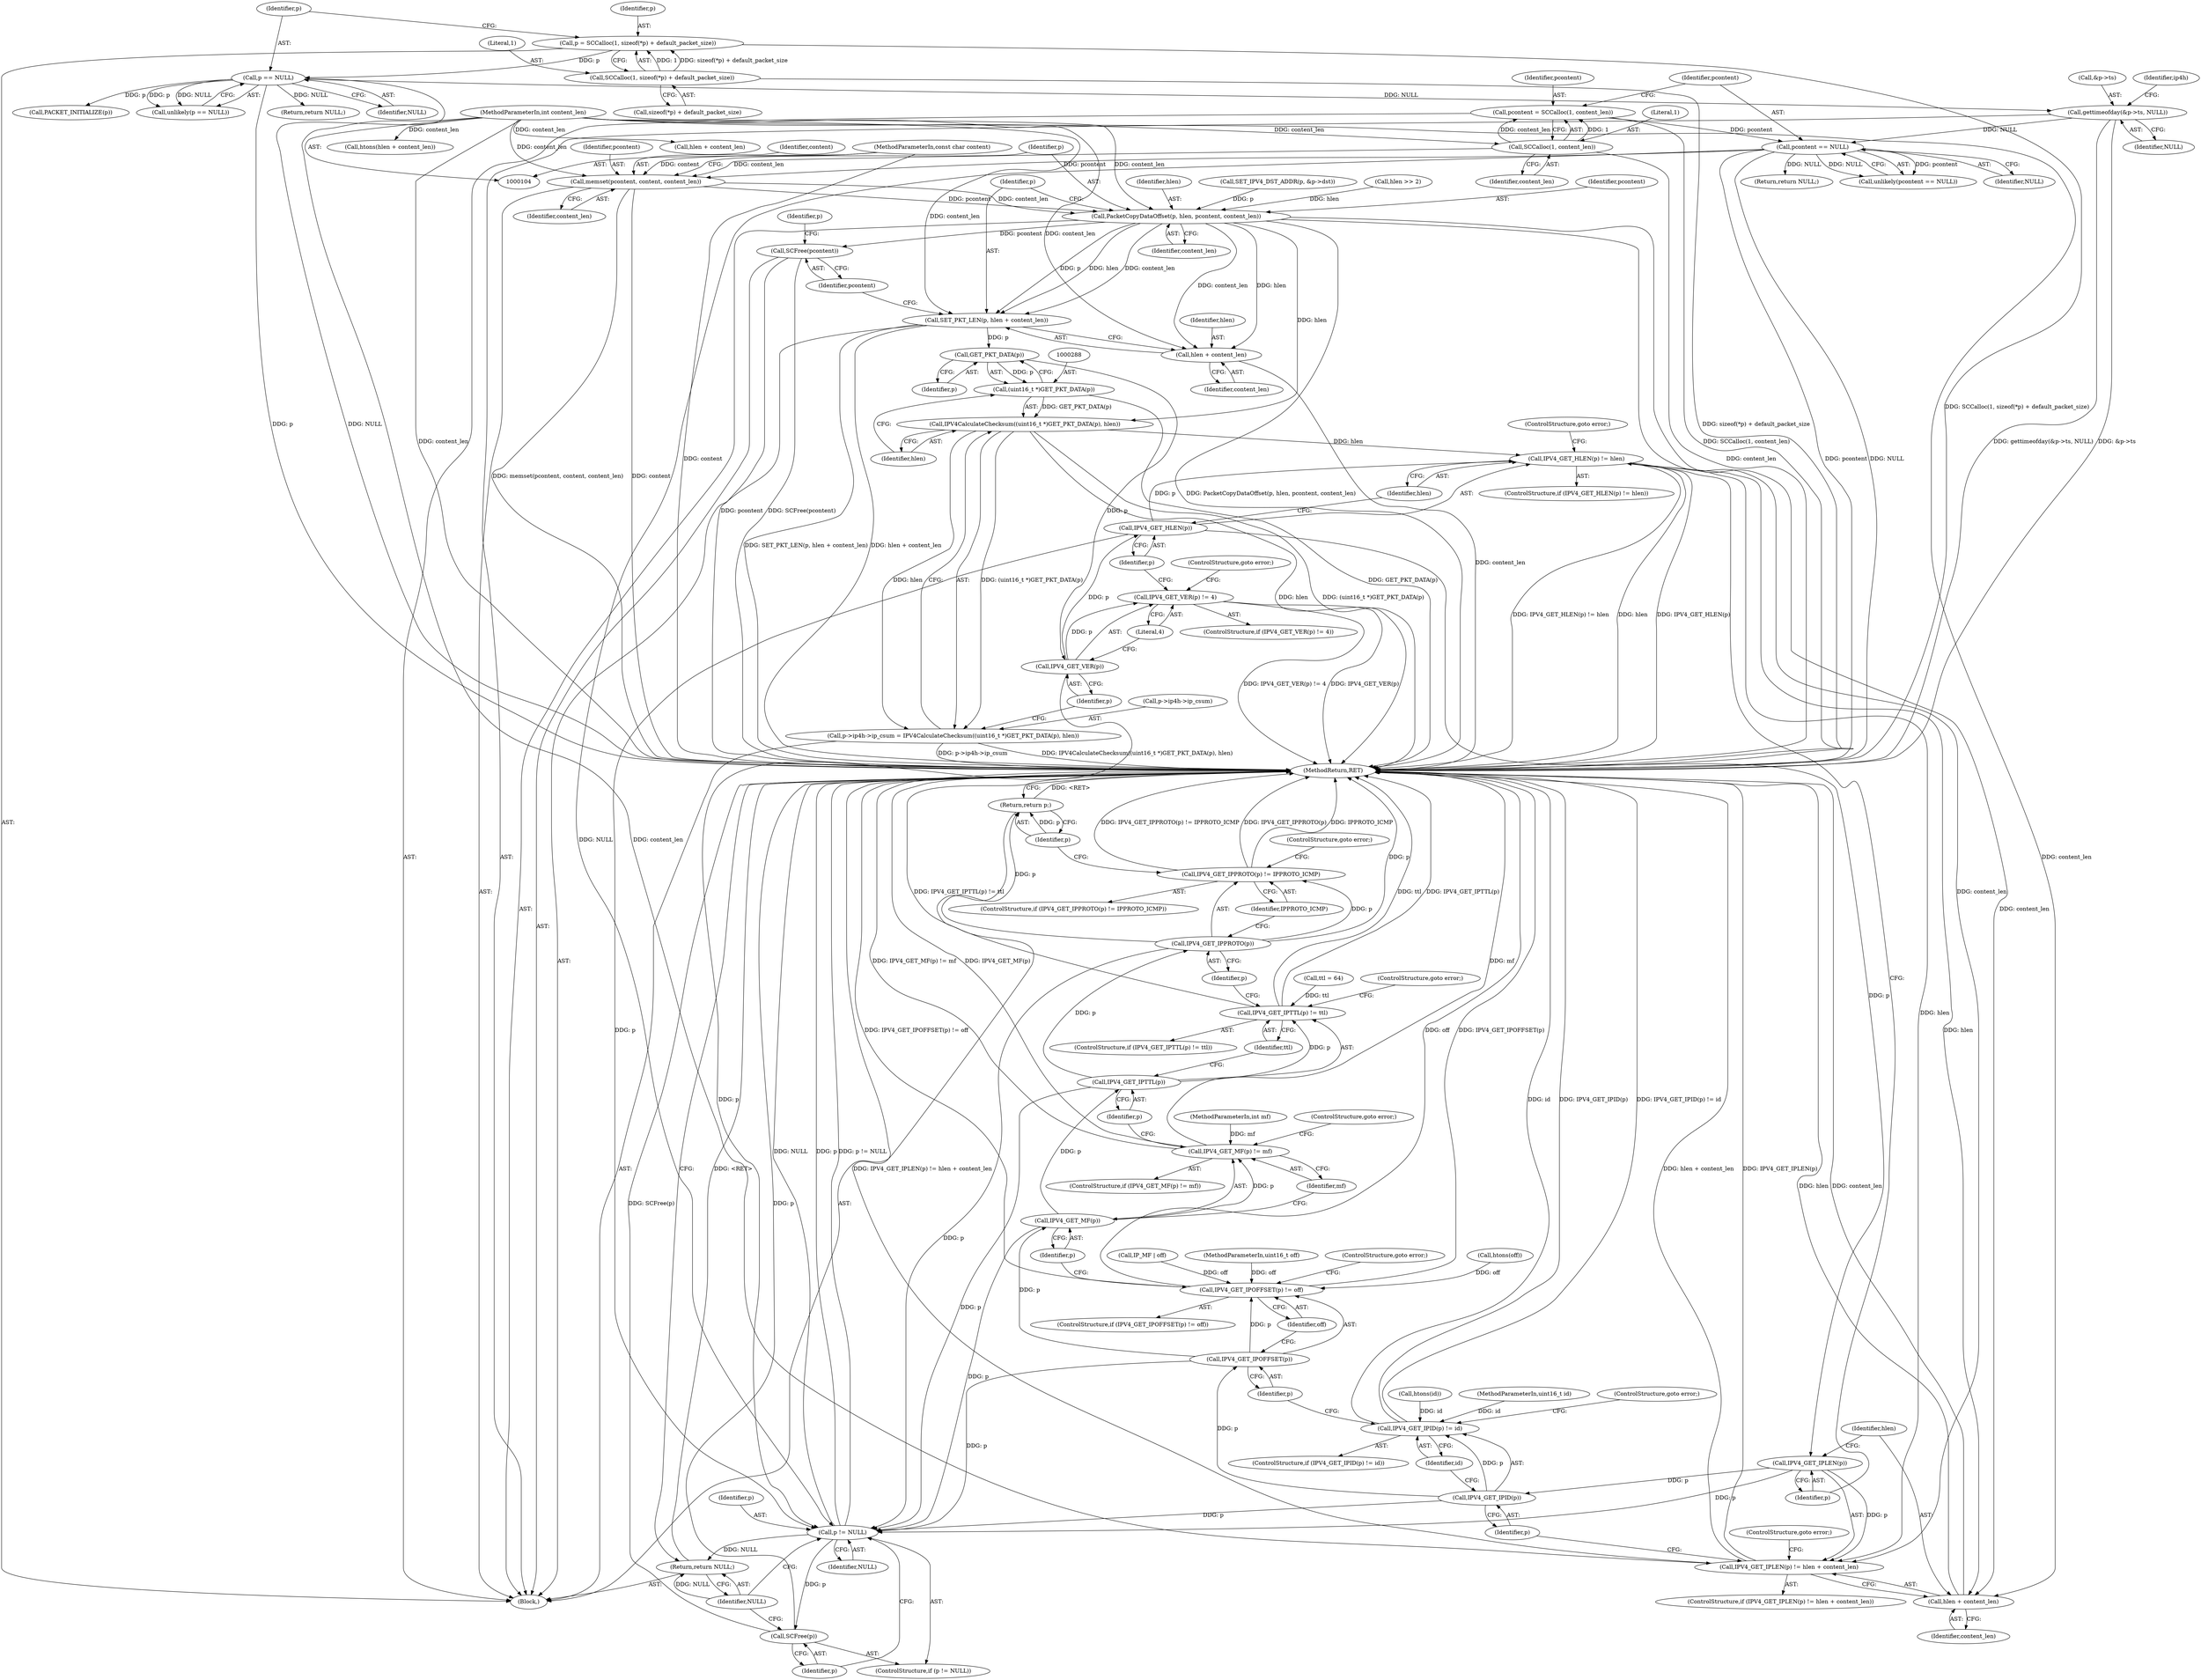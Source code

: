 digraph "1_suricata_4a04f814b15762eb446a5ead4d69d021512df6f8_0@API" {
"1000264" [label="(Call,memset(pcontent, content, content_len))"];
"1000259" [label="(Call,pcontent == NULL)"];
"1000252" [label="(Call,pcontent = SCCalloc(1, content_len))"];
"1000254" [label="(Call,SCCalloc(1, content_len))"];
"1000109" [label="(MethodParameterIn,int content_len)"];
"1000143" [label="(Call,gettimeofday(&p->ts, NULL))"];
"1000136" [label="(Call,p == NULL)"];
"1000125" [label="(Call,p = SCCalloc(1, sizeof(*p) + default_packet_size))"];
"1000127" [label="(Call,SCCalloc(1, sizeof(*p) + default_packet_size))"];
"1000108" [label="(MethodParameterIn,const char content)"];
"1000268" [label="(Call,PacketCopyDataOffset(p, hlen, pcontent, content_len))"];
"1000273" [label="(Call,SET_PKT_LEN(p, hlen + content_len))"];
"1000289" [label="(Call,GET_PKT_DATA(p))"];
"1000287" [label="(Call,(uint16_t *)GET_PKT_DATA(p))"];
"1000286" [label="(Call,IPV4CalculateChecksum((uint16_t *)GET_PKT_DATA(p), hlen))"];
"1000280" [label="(Call,p->ip4h->ip_csum = IPV4CalculateChecksum((uint16_t *)GET_PKT_DATA(p), hlen))"];
"1000299" [label="(Call,IPV4_GET_HLEN(p) != hlen)"];
"1000305" [label="(Call,IPV4_GET_IPLEN(p) != hlen + content_len)"];
"1000308" [label="(Call,hlen + content_len)"];
"1000294" [label="(Call,IPV4_GET_VER(p))"];
"1000293" [label="(Call,IPV4_GET_VER(p) != 4)"];
"1000300" [label="(Call,IPV4_GET_HLEN(p))"];
"1000306" [label="(Call,IPV4_GET_IPLEN(p))"];
"1000314" [label="(Call,IPV4_GET_IPID(p))"];
"1000313" [label="(Call,IPV4_GET_IPID(p) != id)"];
"1000320" [label="(Call,IPV4_GET_IPOFFSET(p))"];
"1000319" [label="(Call,IPV4_GET_IPOFFSET(p) != off)"];
"1000326" [label="(Call,IPV4_GET_MF(p))"];
"1000325" [label="(Call,IPV4_GET_MF(p) != mf)"];
"1000332" [label="(Call,IPV4_GET_IPTTL(p))"];
"1000331" [label="(Call,IPV4_GET_IPTTL(p) != ttl)"];
"1000338" [label="(Call,IPV4_GET_IPPROTO(p))"];
"1000337" [label="(Call,IPV4_GET_IPPROTO(p) != IPPROTO_ICMP)"];
"1000342" [label="(Return,return p;)"];
"1000346" [label="(Call,p != NULL)"];
"1000349" [label="(Call,SCFree(p))"];
"1000351" [label="(Return,return NULL;)"];
"1000275" [label="(Call,hlen + content_len)"];
"1000278" [label="(Call,SCFree(pcontent))"];
"1000309" [label="(Identifier,hlen)"];
"1000339" [label="(Identifier,p)"];
"1000311" [label="(ControlStructure,goto error;)"];
"1000333" [label="(Identifier,p)"];
"1000332" [label="(Call,IPV4_GET_IPTTL(p))"];
"1000335" [label="(ControlStructure,goto error;)"];
"1000265" [label="(Identifier,pcontent)"];
"1000287" [label="(Call,(uint16_t *)GET_PKT_DATA(p))"];
"1000258" [label="(Call,unlikely(pcontent == NULL))"];
"1000330" [label="(ControlStructure,if (IPV4_GET_IPTTL(p) != ttl))"];
"1000295" [label="(Identifier,p)"];
"1000271" [label="(Identifier,pcontent)"];
"1000318" [label="(ControlStructure,if (IPV4_GET_IPOFFSET(p) != off))"];
"1000346" [label="(Call,p != NULL)"];
"1000331" [label="(Call,IPV4_GET_IPTTL(p) != ttl)"];
"1000294" [label="(Call,IPV4_GET_VER(p))"];
"1000190" [label="(Call,IP_MF | off)"];
"1000281" [label="(Call,p->ip4h->ip_csum)"];
"1000343" [label="(Identifier,p)"];
"1000255" [label="(Literal,1)"];
"1000276" [label="(Identifier,hlen)"];
"1000254" [label="(Call,SCCalloc(1, content_len))"];
"1000341" [label="(ControlStructure,goto error;)"];
"1000351" [label="(Return,return NULL;)"];
"1000120" [label="(Call,ttl = 64)"];
"1000279" [label="(Identifier,pcontent)"];
"1000260" [label="(Identifier,pcontent)"];
"1000139" [label="(Return,return NULL;)"];
"1000336" [label="(ControlStructure,if (IPV4_GET_IPPROTO(p) != IPPROTO_ICMP))"];
"1000347" [label="(Identifier,p)"];
"1000256" [label="(Identifier,content_len)"];
"1000283" [label="(Identifier,p)"];
"1000286" [label="(Call,IPV4CalculateChecksum((uint16_t *)GET_PKT_DATA(p), hlen))"];
"1000277" [label="(Identifier,content_len)"];
"1000326" [label="(Call,IPV4_GET_MF(p))"];
"1000322" [label="(Identifier,off)"];
"1000278" [label="(Call,SCFree(pcontent))"];
"1000352" [label="(Identifier,NULL)"];
"1000315" [label="(Identifier,p)"];
"1000296" [label="(Literal,4)"];
"1000175" [label="(Call,htons(id))"];
"1000338" [label="(Call,IPV4_GET_IPPROTO(p))"];
"1000168" [label="(Call,hlen + content_len)"];
"1000305" [label="(Call,IPV4_GET_IPLEN(p) != hlen + content_len)"];
"1000269" [label="(Identifier,p)"];
"1000273" [label="(Call,SET_PKT_LEN(p, hlen + content_len))"];
"1000261" [label="(Identifier,NULL)"];
"1000297" [label="(ControlStructure,goto error;)"];
"1000253" [label="(Identifier,pcontent)"];
"1000292" [label="(ControlStructure,if (IPV4_GET_VER(p) != 4))"];
"1000312" [label="(ControlStructure,if (IPV4_GET_IPID(p) != id))"];
"1000138" [label="(Identifier,NULL)"];
"1000252" [label="(Call,pcontent = SCCalloc(1, content_len))"];
"1000108" [label="(MethodParameterIn,const char content)"];
"1000109" [label="(MethodParameterIn,int content_len)"];
"1000349" [label="(Call,SCFree(p))"];
"1000291" [label="(Identifier,hlen)"];
"1000110" [label="(Block,)"];
"1000107" [label="(MethodParameterIn,int mf)"];
"1000316" [label="(Identifier,id)"];
"1000262" [label="(Return,return NULL;)"];
"1000290" [label="(Identifier,p)"];
"1000270" [label="(Identifier,hlen)"];
"1000105" [label="(MethodParameterIn,uint16_t id)"];
"1000302" [label="(Identifier,hlen)"];
"1000327" [label="(Identifier,p)"];
"1000340" [label="(Identifier,IPPROTO_ICMP)"];
"1000350" [label="(Identifier,p)"];
"1000137" [label="(Identifier,p)"];
"1000303" [label="(ControlStructure,goto error;)"];
"1000342" [label="(Return,return p;)"];
"1000319" [label="(Call,IPV4_GET_IPOFFSET(p) != off)"];
"1000144" [label="(Call,&p->ts)"];
"1000136" [label="(Call,p == NULL)"];
"1000143" [label="(Call,gettimeofday(&p->ts, NULL))"];
"1000293" [label="(Call,IPV4_GET_VER(p) != 4)"];
"1000167" [label="(Call,htons(hlen + content_len))"];
"1000314" [label="(Call,IPV4_GET_IPID(p))"];
"1000128" [label="(Literal,1)"];
"1000308" [label="(Call,hlen + content_len)"];
"1000324" [label="(ControlStructure,if (IPV4_GET_MF(p) != mf))"];
"1000106" [label="(MethodParameterIn,uint16_t off)"];
"1000267" [label="(Identifier,content_len)"];
"1000274" [label="(Identifier,p)"];
"1000298" [label="(ControlStructure,if (IPV4_GET_HLEN(p) != hlen))"];
"1000323" [label="(ControlStructure,goto error;)"];
"1000246" [label="(Call,SET_IPV4_DST_ADDR(p, &p->dst))"];
"1000151" [label="(Identifier,ip4h)"];
"1000264" [label="(Call,memset(pcontent, content, content_len))"];
"1000272" [label="(Identifier,content_len)"];
"1000141" [label="(Call,PACKET_INITIALIZE(p))"];
"1000280" [label="(Call,p->ip4h->ip_csum = IPV4CalculateChecksum((uint16_t *)GET_PKT_DATA(p), hlen))"];
"1000129" [label="(Call,sizeof(*p) + default_packet_size)"];
"1000313" [label="(Call,IPV4_GET_IPID(p) != id)"];
"1000160" [label="(Call,hlen >> 2)"];
"1000266" [label="(Identifier,content)"];
"1000268" [label="(Call,PacketCopyDataOffset(p, hlen, pcontent, content_len))"];
"1000300" [label="(Call,IPV4_GET_HLEN(p))"];
"1000317" [label="(ControlStructure,goto error;)"];
"1000348" [label="(Identifier,NULL)"];
"1000334" [label="(Identifier,ttl)"];
"1000329" [label="(ControlStructure,goto error;)"];
"1000353" [label="(MethodReturn,RET)"];
"1000304" [label="(ControlStructure,if (IPV4_GET_IPLEN(p) != hlen + content_len))"];
"1000320" [label="(Call,IPV4_GET_IPOFFSET(p))"];
"1000306" [label="(Call,IPV4_GET_IPLEN(p))"];
"1000275" [label="(Call,hlen + content_len)"];
"1000126" [label="(Identifier,p)"];
"1000299" [label="(Call,IPV4_GET_HLEN(p) != hlen)"];
"1000325" [label="(Call,IPV4_GET_MF(p) != mf)"];
"1000321" [label="(Identifier,p)"];
"1000127" [label="(Call,SCCalloc(1, sizeof(*p) + default_packet_size))"];
"1000148" [label="(Identifier,NULL)"];
"1000125" [label="(Call,p = SCCalloc(1, sizeof(*p) + default_packet_size))"];
"1000198" [label="(Call,htons(off))"];
"1000135" [label="(Call,unlikely(p == NULL))"];
"1000289" [label="(Call,GET_PKT_DATA(p))"];
"1000259" [label="(Call,pcontent == NULL)"];
"1000307" [label="(Identifier,p)"];
"1000328" [label="(Identifier,mf)"];
"1000301" [label="(Identifier,p)"];
"1000337" [label="(Call,IPV4_GET_IPPROTO(p) != IPPROTO_ICMP)"];
"1000310" [label="(Identifier,content_len)"];
"1000345" [label="(ControlStructure,if (p != NULL))"];
"1000264" -> "1000110"  [label="AST: "];
"1000264" -> "1000267"  [label="CFG: "];
"1000265" -> "1000264"  [label="AST: "];
"1000266" -> "1000264"  [label="AST: "];
"1000267" -> "1000264"  [label="AST: "];
"1000269" -> "1000264"  [label="CFG: "];
"1000264" -> "1000353"  [label="DDG: memset(pcontent, content, content_len)"];
"1000264" -> "1000353"  [label="DDG: content"];
"1000259" -> "1000264"  [label="DDG: pcontent"];
"1000108" -> "1000264"  [label="DDG: content"];
"1000254" -> "1000264"  [label="DDG: content_len"];
"1000109" -> "1000264"  [label="DDG: content_len"];
"1000264" -> "1000268"  [label="DDG: pcontent"];
"1000264" -> "1000268"  [label="DDG: content_len"];
"1000259" -> "1000258"  [label="AST: "];
"1000259" -> "1000261"  [label="CFG: "];
"1000260" -> "1000259"  [label="AST: "];
"1000261" -> "1000259"  [label="AST: "];
"1000258" -> "1000259"  [label="CFG: "];
"1000259" -> "1000353"  [label="DDG: pcontent"];
"1000259" -> "1000353"  [label="DDG: NULL"];
"1000259" -> "1000258"  [label="DDG: pcontent"];
"1000259" -> "1000258"  [label="DDG: NULL"];
"1000252" -> "1000259"  [label="DDG: pcontent"];
"1000143" -> "1000259"  [label="DDG: NULL"];
"1000259" -> "1000262"  [label="DDG: NULL"];
"1000259" -> "1000346"  [label="DDG: NULL"];
"1000252" -> "1000110"  [label="AST: "];
"1000252" -> "1000254"  [label="CFG: "];
"1000253" -> "1000252"  [label="AST: "];
"1000254" -> "1000252"  [label="AST: "];
"1000260" -> "1000252"  [label="CFG: "];
"1000252" -> "1000353"  [label="DDG: SCCalloc(1, content_len)"];
"1000254" -> "1000252"  [label="DDG: 1"];
"1000254" -> "1000252"  [label="DDG: content_len"];
"1000254" -> "1000256"  [label="CFG: "];
"1000255" -> "1000254"  [label="AST: "];
"1000256" -> "1000254"  [label="AST: "];
"1000254" -> "1000353"  [label="DDG: content_len"];
"1000109" -> "1000254"  [label="DDG: content_len"];
"1000109" -> "1000104"  [label="AST: "];
"1000109" -> "1000353"  [label="DDG: content_len"];
"1000109" -> "1000167"  [label="DDG: content_len"];
"1000109" -> "1000168"  [label="DDG: content_len"];
"1000109" -> "1000268"  [label="DDG: content_len"];
"1000109" -> "1000273"  [label="DDG: content_len"];
"1000109" -> "1000275"  [label="DDG: content_len"];
"1000109" -> "1000305"  [label="DDG: content_len"];
"1000109" -> "1000308"  [label="DDG: content_len"];
"1000143" -> "1000110"  [label="AST: "];
"1000143" -> "1000148"  [label="CFG: "];
"1000144" -> "1000143"  [label="AST: "];
"1000148" -> "1000143"  [label="AST: "];
"1000151" -> "1000143"  [label="CFG: "];
"1000143" -> "1000353"  [label="DDG: &p->ts"];
"1000143" -> "1000353"  [label="DDG: gettimeofday(&p->ts, NULL)"];
"1000136" -> "1000143"  [label="DDG: NULL"];
"1000136" -> "1000135"  [label="AST: "];
"1000136" -> "1000138"  [label="CFG: "];
"1000137" -> "1000136"  [label="AST: "];
"1000138" -> "1000136"  [label="AST: "];
"1000135" -> "1000136"  [label="CFG: "];
"1000136" -> "1000353"  [label="DDG: NULL"];
"1000136" -> "1000353"  [label="DDG: p"];
"1000136" -> "1000135"  [label="DDG: p"];
"1000136" -> "1000135"  [label="DDG: NULL"];
"1000125" -> "1000136"  [label="DDG: p"];
"1000136" -> "1000139"  [label="DDG: NULL"];
"1000136" -> "1000141"  [label="DDG: p"];
"1000125" -> "1000110"  [label="AST: "];
"1000125" -> "1000127"  [label="CFG: "];
"1000126" -> "1000125"  [label="AST: "];
"1000127" -> "1000125"  [label="AST: "];
"1000137" -> "1000125"  [label="CFG: "];
"1000125" -> "1000353"  [label="DDG: SCCalloc(1, sizeof(*p) + default_packet_size)"];
"1000127" -> "1000125"  [label="DDG: 1"];
"1000127" -> "1000125"  [label="DDG: sizeof(*p) + default_packet_size"];
"1000127" -> "1000129"  [label="CFG: "];
"1000128" -> "1000127"  [label="AST: "];
"1000129" -> "1000127"  [label="AST: "];
"1000127" -> "1000353"  [label="DDG: sizeof(*p) + default_packet_size"];
"1000108" -> "1000104"  [label="AST: "];
"1000108" -> "1000353"  [label="DDG: content"];
"1000268" -> "1000110"  [label="AST: "];
"1000268" -> "1000272"  [label="CFG: "];
"1000269" -> "1000268"  [label="AST: "];
"1000270" -> "1000268"  [label="AST: "];
"1000271" -> "1000268"  [label="AST: "];
"1000272" -> "1000268"  [label="AST: "];
"1000274" -> "1000268"  [label="CFG: "];
"1000268" -> "1000353"  [label="DDG: PacketCopyDataOffset(p, hlen, pcontent, content_len)"];
"1000246" -> "1000268"  [label="DDG: p"];
"1000160" -> "1000268"  [label="DDG: hlen"];
"1000268" -> "1000273"  [label="DDG: p"];
"1000268" -> "1000273"  [label="DDG: hlen"];
"1000268" -> "1000273"  [label="DDG: content_len"];
"1000268" -> "1000275"  [label="DDG: hlen"];
"1000268" -> "1000275"  [label="DDG: content_len"];
"1000268" -> "1000278"  [label="DDG: pcontent"];
"1000268" -> "1000286"  [label="DDG: hlen"];
"1000268" -> "1000305"  [label="DDG: content_len"];
"1000268" -> "1000308"  [label="DDG: content_len"];
"1000273" -> "1000110"  [label="AST: "];
"1000273" -> "1000275"  [label="CFG: "];
"1000274" -> "1000273"  [label="AST: "];
"1000275" -> "1000273"  [label="AST: "];
"1000279" -> "1000273"  [label="CFG: "];
"1000273" -> "1000353"  [label="DDG: hlen + content_len"];
"1000273" -> "1000353"  [label="DDG: SET_PKT_LEN(p, hlen + content_len)"];
"1000273" -> "1000289"  [label="DDG: p"];
"1000289" -> "1000287"  [label="AST: "];
"1000289" -> "1000290"  [label="CFG: "];
"1000290" -> "1000289"  [label="AST: "];
"1000287" -> "1000289"  [label="CFG: "];
"1000289" -> "1000287"  [label="DDG: p"];
"1000289" -> "1000294"  [label="DDG: p"];
"1000287" -> "1000286"  [label="AST: "];
"1000288" -> "1000287"  [label="AST: "];
"1000291" -> "1000287"  [label="CFG: "];
"1000287" -> "1000353"  [label="DDG: GET_PKT_DATA(p)"];
"1000287" -> "1000286"  [label="DDG: GET_PKT_DATA(p)"];
"1000286" -> "1000280"  [label="AST: "];
"1000286" -> "1000291"  [label="CFG: "];
"1000291" -> "1000286"  [label="AST: "];
"1000280" -> "1000286"  [label="CFG: "];
"1000286" -> "1000353"  [label="DDG: hlen"];
"1000286" -> "1000353"  [label="DDG: (uint16_t *)GET_PKT_DATA(p)"];
"1000286" -> "1000280"  [label="DDG: (uint16_t *)GET_PKT_DATA(p)"];
"1000286" -> "1000280"  [label="DDG: hlen"];
"1000286" -> "1000299"  [label="DDG: hlen"];
"1000280" -> "1000110"  [label="AST: "];
"1000281" -> "1000280"  [label="AST: "];
"1000295" -> "1000280"  [label="CFG: "];
"1000280" -> "1000353"  [label="DDG: IPV4CalculateChecksum((uint16_t *)GET_PKT_DATA(p), hlen)"];
"1000280" -> "1000353"  [label="DDG: p->ip4h->ip_csum"];
"1000299" -> "1000298"  [label="AST: "];
"1000299" -> "1000302"  [label="CFG: "];
"1000300" -> "1000299"  [label="AST: "];
"1000302" -> "1000299"  [label="AST: "];
"1000303" -> "1000299"  [label="CFG: "];
"1000307" -> "1000299"  [label="CFG: "];
"1000299" -> "1000353"  [label="DDG: IPV4_GET_HLEN(p) != hlen"];
"1000299" -> "1000353"  [label="DDG: hlen"];
"1000299" -> "1000353"  [label="DDG: IPV4_GET_HLEN(p)"];
"1000300" -> "1000299"  [label="DDG: p"];
"1000299" -> "1000305"  [label="DDG: hlen"];
"1000299" -> "1000308"  [label="DDG: hlen"];
"1000305" -> "1000304"  [label="AST: "];
"1000305" -> "1000308"  [label="CFG: "];
"1000306" -> "1000305"  [label="AST: "];
"1000308" -> "1000305"  [label="AST: "];
"1000311" -> "1000305"  [label="CFG: "];
"1000315" -> "1000305"  [label="CFG: "];
"1000305" -> "1000353"  [label="DDG: IPV4_GET_IPLEN(p) != hlen + content_len"];
"1000305" -> "1000353"  [label="DDG: IPV4_GET_IPLEN(p)"];
"1000305" -> "1000353"  [label="DDG: hlen + content_len"];
"1000306" -> "1000305"  [label="DDG: p"];
"1000308" -> "1000310"  [label="CFG: "];
"1000309" -> "1000308"  [label="AST: "];
"1000310" -> "1000308"  [label="AST: "];
"1000308" -> "1000353"  [label="DDG: content_len"];
"1000308" -> "1000353"  [label="DDG: hlen"];
"1000294" -> "1000293"  [label="AST: "];
"1000294" -> "1000295"  [label="CFG: "];
"1000295" -> "1000294"  [label="AST: "];
"1000296" -> "1000294"  [label="CFG: "];
"1000294" -> "1000293"  [label="DDG: p"];
"1000294" -> "1000300"  [label="DDG: p"];
"1000294" -> "1000346"  [label="DDG: p"];
"1000293" -> "1000292"  [label="AST: "];
"1000293" -> "1000296"  [label="CFG: "];
"1000296" -> "1000293"  [label="AST: "];
"1000297" -> "1000293"  [label="CFG: "];
"1000301" -> "1000293"  [label="CFG: "];
"1000293" -> "1000353"  [label="DDG: IPV4_GET_VER(p)"];
"1000293" -> "1000353"  [label="DDG: IPV4_GET_VER(p) != 4"];
"1000300" -> "1000301"  [label="CFG: "];
"1000301" -> "1000300"  [label="AST: "];
"1000302" -> "1000300"  [label="CFG: "];
"1000300" -> "1000306"  [label="DDG: p"];
"1000300" -> "1000346"  [label="DDG: p"];
"1000306" -> "1000307"  [label="CFG: "];
"1000307" -> "1000306"  [label="AST: "];
"1000309" -> "1000306"  [label="CFG: "];
"1000306" -> "1000314"  [label="DDG: p"];
"1000306" -> "1000346"  [label="DDG: p"];
"1000314" -> "1000313"  [label="AST: "];
"1000314" -> "1000315"  [label="CFG: "];
"1000315" -> "1000314"  [label="AST: "];
"1000316" -> "1000314"  [label="CFG: "];
"1000314" -> "1000313"  [label="DDG: p"];
"1000314" -> "1000320"  [label="DDG: p"];
"1000314" -> "1000346"  [label="DDG: p"];
"1000313" -> "1000312"  [label="AST: "];
"1000313" -> "1000316"  [label="CFG: "];
"1000316" -> "1000313"  [label="AST: "];
"1000317" -> "1000313"  [label="CFG: "];
"1000321" -> "1000313"  [label="CFG: "];
"1000313" -> "1000353"  [label="DDG: id"];
"1000313" -> "1000353"  [label="DDG: IPV4_GET_IPID(p) != id"];
"1000313" -> "1000353"  [label="DDG: IPV4_GET_IPID(p)"];
"1000175" -> "1000313"  [label="DDG: id"];
"1000105" -> "1000313"  [label="DDG: id"];
"1000320" -> "1000319"  [label="AST: "];
"1000320" -> "1000321"  [label="CFG: "];
"1000321" -> "1000320"  [label="AST: "];
"1000322" -> "1000320"  [label="CFG: "];
"1000320" -> "1000319"  [label="DDG: p"];
"1000320" -> "1000326"  [label="DDG: p"];
"1000320" -> "1000346"  [label="DDG: p"];
"1000319" -> "1000318"  [label="AST: "];
"1000319" -> "1000322"  [label="CFG: "];
"1000322" -> "1000319"  [label="AST: "];
"1000323" -> "1000319"  [label="CFG: "];
"1000327" -> "1000319"  [label="CFG: "];
"1000319" -> "1000353"  [label="DDG: IPV4_GET_IPOFFSET(p) != off"];
"1000319" -> "1000353"  [label="DDG: off"];
"1000319" -> "1000353"  [label="DDG: IPV4_GET_IPOFFSET(p)"];
"1000198" -> "1000319"  [label="DDG: off"];
"1000190" -> "1000319"  [label="DDG: off"];
"1000106" -> "1000319"  [label="DDG: off"];
"1000326" -> "1000325"  [label="AST: "];
"1000326" -> "1000327"  [label="CFG: "];
"1000327" -> "1000326"  [label="AST: "];
"1000328" -> "1000326"  [label="CFG: "];
"1000326" -> "1000325"  [label="DDG: p"];
"1000326" -> "1000332"  [label="DDG: p"];
"1000326" -> "1000346"  [label="DDG: p"];
"1000325" -> "1000324"  [label="AST: "];
"1000325" -> "1000328"  [label="CFG: "];
"1000328" -> "1000325"  [label="AST: "];
"1000329" -> "1000325"  [label="CFG: "];
"1000333" -> "1000325"  [label="CFG: "];
"1000325" -> "1000353"  [label="DDG: IPV4_GET_MF(p)"];
"1000325" -> "1000353"  [label="DDG: mf"];
"1000325" -> "1000353"  [label="DDG: IPV4_GET_MF(p) != mf"];
"1000107" -> "1000325"  [label="DDG: mf"];
"1000332" -> "1000331"  [label="AST: "];
"1000332" -> "1000333"  [label="CFG: "];
"1000333" -> "1000332"  [label="AST: "];
"1000334" -> "1000332"  [label="CFG: "];
"1000332" -> "1000331"  [label="DDG: p"];
"1000332" -> "1000338"  [label="DDG: p"];
"1000332" -> "1000346"  [label="DDG: p"];
"1000331" -> "1000330"  [label="AST: "];
"1000331" -> "1000334"  [label="CFG: "];
"1000334" -> "1000331"  [label="AST: "];
"1000335" -> "1000331"  [label="CFG: "];
"1000339" -> "1000331"  [label="CFG: "];
"1000331" -> "1000353"  [label="DDG: ttl"];
"1000331" -> "1000353"  [label="DDG: IPV4_GET_IPTTL(p) != ttl"];
"1000331" -> "1000353"  [label="DDG: IPV4_GET_IPTTL(p)"];
"1000120" -> "1000331"  [label="DDG: ttl"];
"1000338" -> "1000337"  [label="AST: "];
"1000338" -> "1000339"  [label="CFG: "];
"1000339" -> "1000338"  [label="AST: "];
"1000340" -> "1000338"  [label="CFG: "];
"1000338" -> "1000353"  [label="DDG: p"];
"1000338" -> "1000337"  [label="DDG: p"];
"1000338" -> "1000342"  [label="DDG: p"];
"1000338" -> "1000346"  [label="DDG: p"];
"1000337" -> "1000336"  [label="AST: "];
"1000337" -> "1000340"  [label="CFG: "];
"1000340" -> "1000337"  [label="AST: "];
"1000341" -> "1000337"  [label="CFG: "];
"1000343" -> "1000337"  [label="CFG: "];
"1000337" -> "1000353"  [label="DDG: IPV4_GET_IPPROTO(p)"];
"1000337" -> "1000353"  [label="DDG: IPPROTO_ICMP"];
"1000337" -> "1000353"  [label="DDG: IPV4_GET_IPPROTO(p) != IPPROTO_ICMP"];
"1000342" -> "1000110"  [label="AST: "];
"1000342" -> "1000343"  [label="CFG: "];
"1000343" -> "1000342"  [label="AST: "];
"1000353" -> "1000342"  [label="CFG: "];
"1000342" -> "1000353"  [label="DDG: <RET>"];
"1000343" -> "1000342"  [label="DDG: p"];
"1000346" -> "1000345"  [label="AST: "];
"1000346" -> "1000348"  [label="CFG: "];
"1000347" -> "1000346"  [label="AST: "];
"1000348" -> "1000346"  [label="AST: "];
"1000350" -> "1000346"  [label="CFG: "];
"1000352" -> "1000346"  [label="CFG: "];
"1000346" -> "1000353"  [label="DDG: NULL"];
"1000346" -> "1000353"  [label="DDG: p"];
"1000346" -> "1000353"  [label="DDG: p != NULL"];
"1000346" -> "1000349"  [label="DDG: p"];
"1000346" -> "1000351"  [label="DDG: NULL"];
"1000349" -> "1000345"  [label="AST: "];
"1000349" -> "1000350"  [label="CFG: "];
"1000350" -> "1000349"  [label="AST: "];
"1000352" -> "1000349"  [label="CFG: "];
"1000349" -> "1000353"  [label="DDG: SCFree(p)"];
"1000349" -> "1000353"  [label="DDG: p"];
"1000351" -> "1000110"  [label="AST: "];
"1000351" -> "1000352"  [label="CFG: "];
"1000352" -> "1000351"  [label="AST: "];
"1000353" -> "1000351"  [label="CFG: "];
"1000351" -> "1000353"  [label="DDG: <RET>"];
"1000352" -> "1000351"  [label="DDG: NULL"];
"1000275" -> "1000277"  [label="CFG: "];
"1000276" -> "1000275"  [label="AST: "];
"1000277" -> "1000275"  [label="AST: "];
"1000275" -> "1000353"  [label="DDG: content_len"];
"1000278" -> "1000110"  [label="AST: "];
"1000278" -> "1000279"  [label="CFG: "];
"1000279" -> "1000278"  [label="AST: "];
"1000283" -> "1000278"  [label="CFG: "];
"1000278" -> "1000353"  [label="DDG: SCFree(pcontent)"];
"1000278" -> "1000353"  [label="DDG: pcontent"];
}
